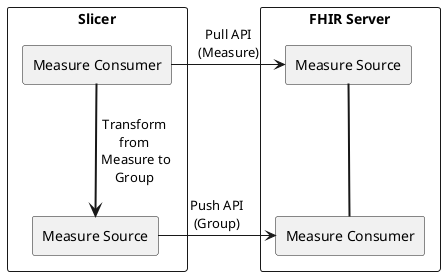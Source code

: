 @startuml
rectangle "FHIR Server" as MeasureIntermediary {
agent "Measure Source" as MeasureSource1
agent "Measure Consumer" as MeasureConsumer1
MeasureSource1 == MeasureConsumer1
}

rectangle "Slicer" as MeasureIntermediary2 {
agent "Measure Consumer" as MeasureConsumer2
agent "Measure Source" as MeasureSource2
MeasureConsumer2 ==> MeasureSource2 : Transform\nfrom\n Measure to\nGroup
}

MeasureConsumer2 -> MeasureSource1 : "    Pull API    \n(Measure)"
MeasureSource2 -> MeasureConsumer1 : "    Push API    \n(Group)"

@enduml

